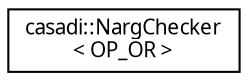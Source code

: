 digraph "Graphical Class Hierarchy"
{
  edge [fontname="FreeSans.ttf",fontsize="10",labelfontname="FreeSans.ttf",labelfontsize="10"];
  node [fontname="FreeSans.ttf",fontsize="10",shape=record];
  rankdir="LR";
  Node1 [label="casadi::NargChecker\l\< OP_OR \>",height=0.2,width=0.4,color="black", fillcolor="white", style="filled",URL="$d9/dad/structcasadi_1_1NargChecker_3_01OP__OR_01_4.html"];
}
